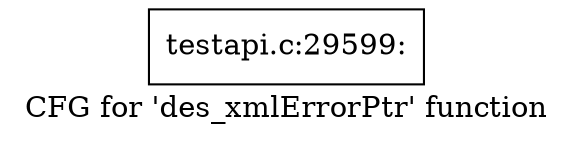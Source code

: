 digraph "CFG for 'des_xmlErrorPtr' function" {
	label="CFG for 'des_xmlErrorPtr' function";

	Node0x509cb70 [shape=record,label="{testapi.c:29599:}"];
}
